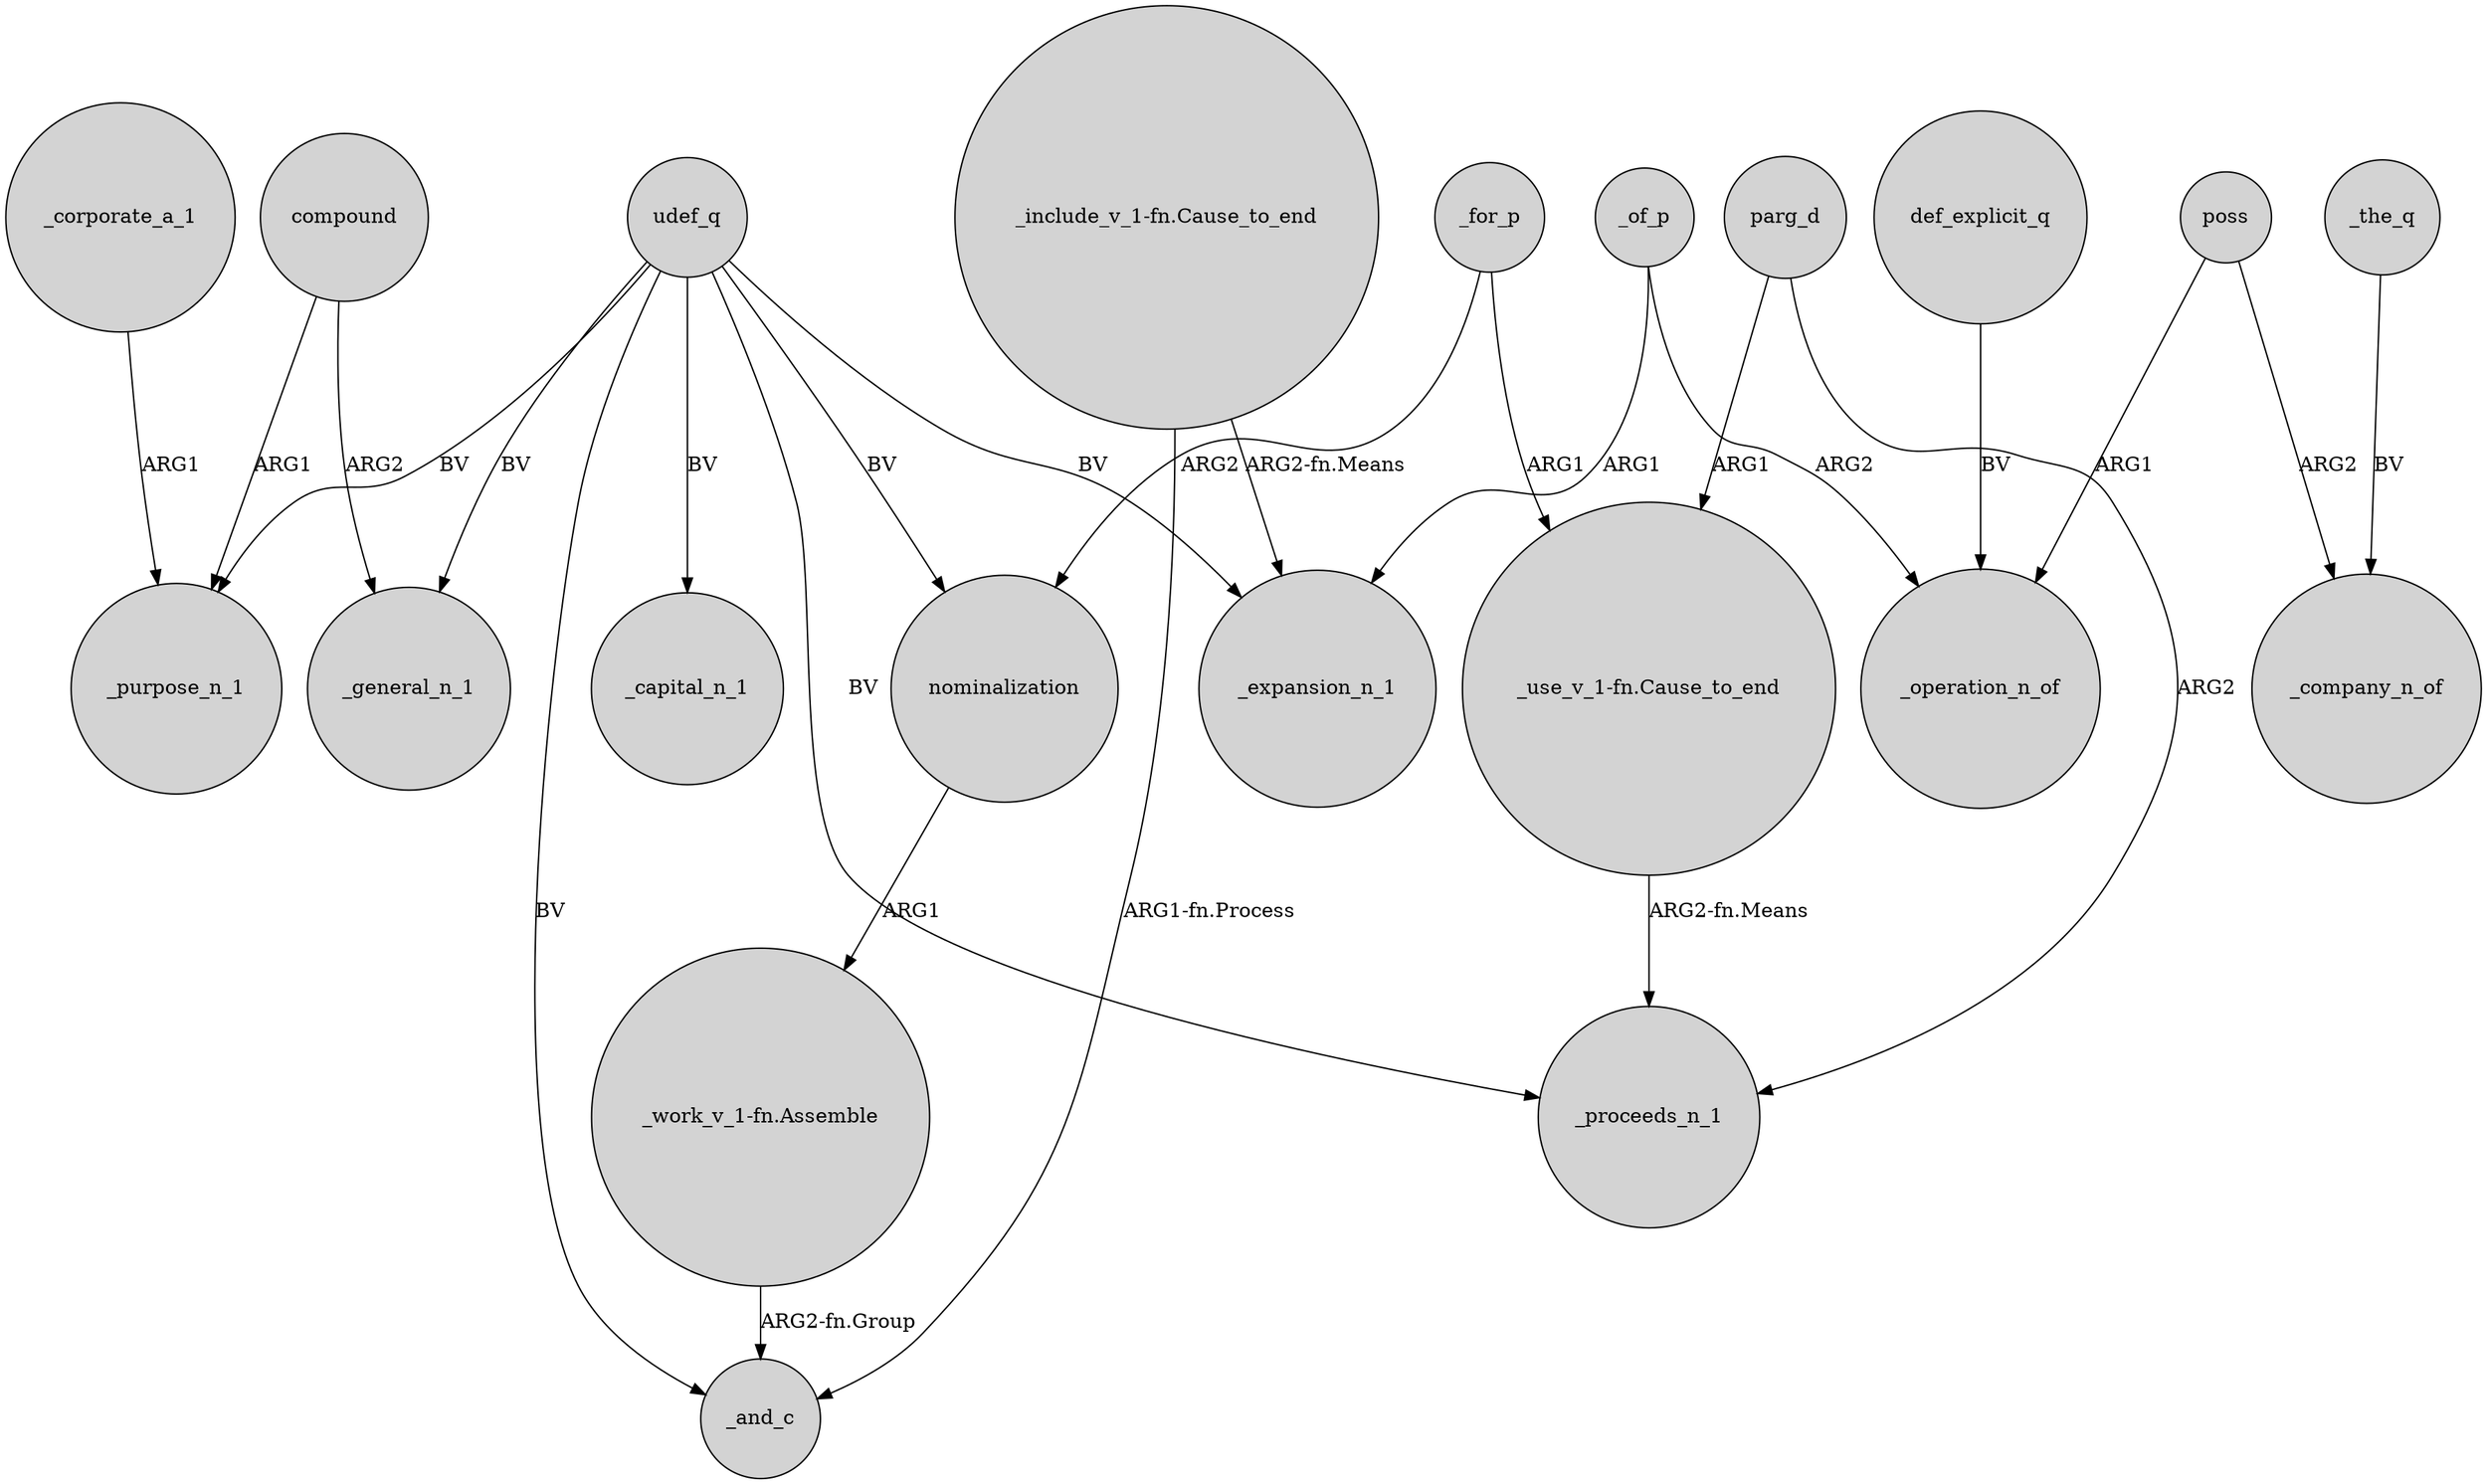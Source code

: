 digraph {
	node [shape=circle style=filled]
	_corporate_a_1 -> _purpose_n_1 [label=ARG1]
	udef_q -> _expansion_n_1 [label=BV]
	compound -> _general_n_1 [label=ARG2]
	_of_p -> _expansion_n_1 [label=ARG1]
	udef_q -> nominalization [label=BV]
	poss -> _operation_n_of [label=ARG1]
	parg_d -> _proceeds_n_1 [label=ARG2]
	_of_p -> _operation_n_of [label=ARG2]
	udef_q -> _and_c [label=BV]
	udef_q -> _purpose_n_1 [label=BV]
	poss -> _company_n_of [label=ARG2]
	parg_d -> "_use_v_1-fn.Cause_to_end" [label=ARG1]
	"_work_v_1-fn.Assemble" -> _and_c [label="ARG2-fn.Group"]
	compound -> _purpose_n_1 [label=ARG1]
	udef_q -> _capital_n_1 [label=BV]
	udef_q -> _proceeds_n_1 [label=BV]
	nominalization -> "_work_v_1-fn.Assemble" [label=ARG1]
	_for_p -> nominalization [label=ARG2]
	udef_q -> _general_n_1 [label=BV]
	_for_p -> "_use_v_1-fn.Cause_to_end" [label=ARG1]
	def_explicit_q -> _operation_n_of [label=BV]
	"_include_v_1-fn.Cause_to_end" -> _expansion_n_1 [label="ARG2-fn.Means"]
	"_use_v_1-fn.Cause_to_end" -> _proceeds_n_1 [label="ARG2-fn.Means"]
	"_include_v_1-fn.Cause_to_end" -> _and_c [label="ARG1-fn.Process"]
	_the_q -> _company_n_of [label=BV]
}
